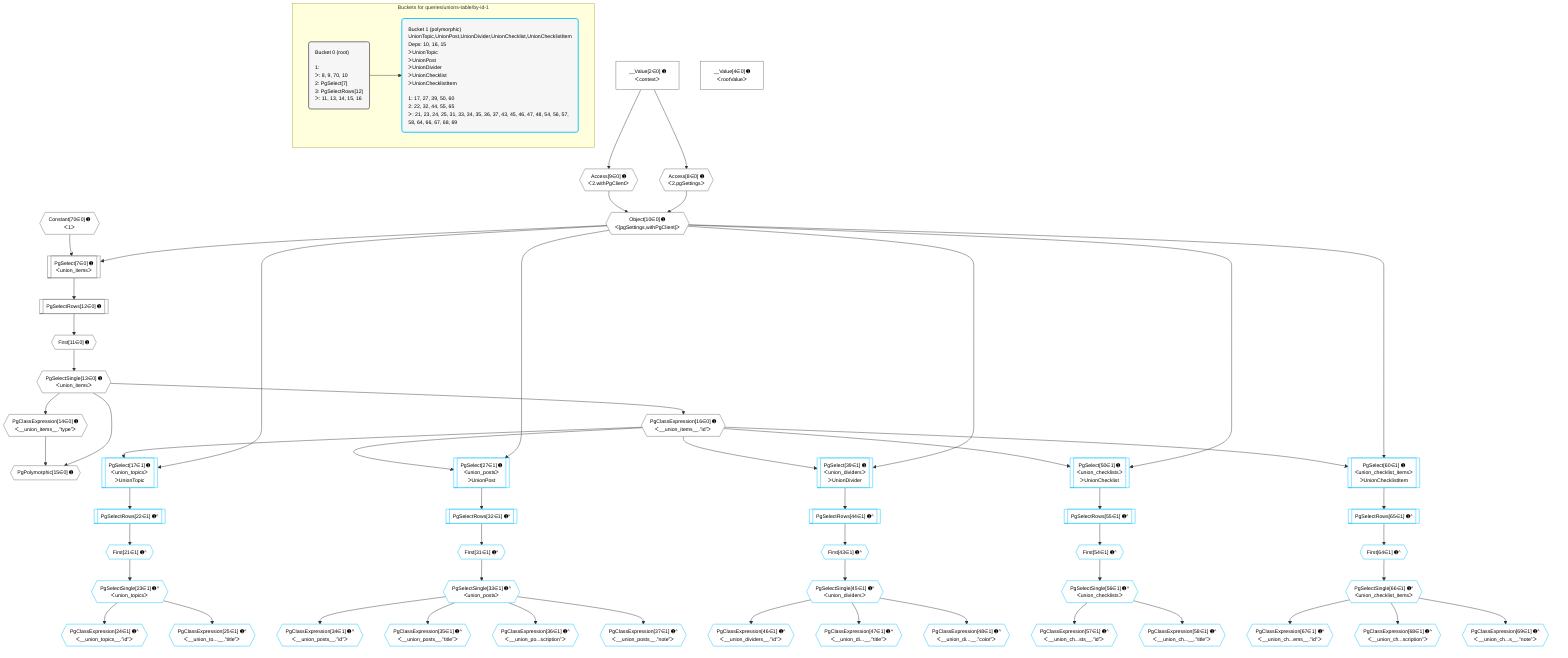 %%{init: {'themeVariables': { 'fontSize': '12px'}}}%%
graph TD
    classDef path fill:#eee,stroke:#000,color:#000
    classDef plan fill:#fff,stroke-width:1px,color:#000
    classDef itemplan fill:#fff,stroke-width:2px,color:#000
    classDef unbatchedplan fill:#dff,stroke-width:1px,color:#000
    classDef sideeffectplan fill:#fcc,stroke-width:2px,color:#000
    classDef bucket fill:#f6f6f6,color:#000,stroke-width:2px,text-align:left


    %% plan dependencies
    PgSelect7[["PgSelect[7∈0] ➊<br />ᐸunion_itemsᐳ"]]:::plan
    Object10{{"Object[10∈0] ➊<br />ᐸ{pgSettings,withPgClient}ᐳ"}}:::plan
    Constant70{{"Constant[70∈0] ➊<br />ᐸ1ᐳ"}}:::plan
    Object10 & Constant70 --> PgSelect7
    Access8{{"Access[8∈0] ➊<br />ᐸ2.pgSettingsᐳ"}}:::plan
    Access9{{"Access[9∈0] ➊<br />ᐸ2.withPgClientᐳ"}}:::plan
    Access8 & Access9 --> Object10
    PgPolymorphic15{{"PgPolymorphic[15∈0] ➊"}}:::plan
    PgSelectSingle13{{"PgSelectSingle[13∈0] ➊<br />ᐸunion_itemsᐳ"}}:::plan
    PgClassExpression14{{"PgClassExpression[14∈0] ➊<br />ᐸ__union_items__.”type”ᐳ"}}:::plan
    PgSelectSingle13 & PgClassExpression14 --> PgPolymorphic15
    __Value2["__Value[2∈0] ➊<br />ᐸcontextᐳ"]:::plan
    __Value2 --> Access8
    __Value2 --> Access9
    First11{{"First[11∈0] ➊"}}:::plan
    PgSelectRows12[["PgSelectRows[12∈0] ➊"]]:::plan
    PgSelectRows12 --> First11
    PgSelect7 --> PgSelectRows12
    First11 --> PgSelectSingle13
    PgSelectSingle13 --> PgClassExpression14
    PgClassExpression16{{"PgClassExpression[16∈0] ➊<br />ᐸ__union_items__.”id”ᐳ"}}:::plan
    PgSelectSingle13 --> PgClassExpression16
    __Value4["__Value[4∈0] ➊<br />ᐸrootValueᐳ"]:::plan
    PgSelect17[["PgSelect[17∈1] ➊<br />ᐸunion_topicsᐳ<br />ᐳUnionTopic"]]:::plan
    Object10 & PgClassExpression16 --> PgSelect17
    PgSelect27[["PgSelect[27∈1] ➊<br />ᐸunion_postsᐳ<br />ᐳUnionPost"]]:::plan
    Object10 & PgClassExpression16 --> PgSelect27
    PgSelect39[["PgSelect[39∈1] ➊<br />ᐸunion_dividersᐳ<br />ᐳUnionDivider"]]:::plan
    Object10 & PgClassExpression16 --> PgSelect39
    PgSelect50[["PgSelect[50∈1] ➊<br />ᐸunion_checklistsᐳ<br />ᐳUnionChecklist"]]:::plan
    Object10 & PgClassExpression16 --> PgSelect50
    PgSelect60[["PgSelect[60∈1] ➊<br />ᐸunion_checklist_itemsᐳ<br />ᐳUnionChecklistItem"]]:::plan
    Object10 & PgClassExpression16 --> PgSelect60
    First21{{"First[21∈1] ➊^"}}:::plan
    PgSelectRows22[["PgSelectRows[22∈1] ➊^"]]:::plan
    PgSelectRows22 --> First21
    PgSelect17 --> PgSelectRows22
    PgSelectSingle23{{"PgSelectSingle[23∈1] ➊^<br />ᐸunion_topicsᐳ"}}:::plan
    First21 --> PgSelectSingle23
    PgClassExpression24{{"PgClassExpression[24∈1] ➊^<br />ᐸ__union_topics__.”id”ᐳ"}}:::plan
    PgSelectSingle23 --> PgClassExpression24
    PgClassExpression25{{"PgClassExpression[25∈1] ➊^<br />ᐸ__union_to...__.”title”ᐳ"}}:::plan
    PgSelectSingle23 --> PgClassExpression25
    First31{{"First[31∈1] ➊^"}}:::plan
    PgSelectRows32[["PgSelectRows[32∈1] ➊^"]]:::plan
    PgSelectRows32 --> First31
    PgSelect27 --> PgSelectRows32
    PgSelectSingle33{{"PgSelectSingle[33∈1] ➊^<br />ᐸunion_postsᐳ"}}:::plan
    First31 --> PgSelectSingle33
    PgClassExpression34{{"PgClassExpression[34∈1] ➊^<br />ᐸ__union_posts__.”id”ᐳ"}}:::plan
    PgSelectSingle33 --> PgClassExpression34
    PgClassExpression35{{"PgClassExpression[35∈1] ➊^<br />ᐸ__union_posts__.”title”ᐳ"}}:::plan
    PgSelectSingle33 --> PgClassExpression35
    PgClassExpression36{{"PgClassExpression[36∈1] ➊^<br />ᐸ__union_po...scription”ᐳ"}}:::plan
    PgSelectSingle33 --> PgClassExpression36
    PgClassExpression37{{"PgClassExpression[37∈1] ➊^<br />ᐸ__union_posts__.”note”ᐳ"}}:::plan
    PgSelectSingle33 --> PgClassExpression37
    First43{{"First[43∈1] ➊^"}}:::plan
    PgSelectRows44[["PgSelectRows[44∈1] ➊^"]]:::plan
    PgSelectRows44 --> First43
    PgSelect39 --> PgSelectRows44
    PgSelectSingle45{{"PgSelectSingle[45∈1] ➊^<br />ᐸunion_dividersᐳ"}}:::plan
    First43 --> PgSelectSingle45
    PgClassExpression46{{"PgClassExpression[46∈1] ➊^<br />ᐸ__union_dividers__.”id”ᐳ"}}:::plan
    PgSelectSingle45 --> PgClassExpression46
    PgClassExpression47{{"PgClassExpression[47∈1] ➊^<br />ᐸ__union_di...__.”title”ᐳ"}}:::plan
    PgSelectSingle45 --> PgClassExpression47
    PgClassExpression48{{"PgClassExpression[48∈1] ➊^<br />ᐸ__union_di...__.”color”ᐳ"}}:::plan
    PgSelectSingle45 --> PgClassExpression48
    First54{{"First[54∈1] ➊^"}}:::plan
    PgSelectRows55[["PgSelectRows[55∈1] ➊^"]]:::plan
    PgSelectRows55 --> First54
    PgSelect50 --> PgSelectRows55
    PgSelectSingle56{{"PgSelectSingle[56∈1] ➊^<br />ᐸunion_checklistsᐳ"}}:::plan
    First54 --> PgSelectSingle56
    PgClassExpression57{{"PgClassExpression[57∈1] ➊^<br />ᐸ__union_ch...sts__.”id”ᐳ"}}:::plan
    PgSelectSingle56 --> PgClassExpression57
    PgClassExpression58{{"PgClassExpression[58∈1] ➊^<br />ᐸ__union_ch...__.”title”ᐳ"}}:::plan
    PgSelectSingle56 --> PgClassExpression58
    First64{{"First[64∈1] ➊^"}}:::plan
    PgSelectRows65[["PgSelectRows[65∈1] ➊^"]]:::plan
    PgSelectRows65 --> First64
    PgSelect60 --> PgSelectRows65
    PgSelectSingle66{{"PgSelectSingle[66∈1] ➊^<br />ᐸunion_checklist_itemsᐳ"}}:::plan
    First64 --> PgSelectSingle66
    PgClassExpression67{{"PgClassExpression[67∈1] ➊^<br />ᐸ__union_ch...ems__.”id”ᐳ"}}:::plan
    PgSelectSingle66 --> PgClassExpression67
    PgClassExpression68{{"PgClassExpression[68∈1] ➊^<br />ᐸ__union_ch...scription”ᐳ"}}:::plan
    PgSelectSingle66 --> PgClassExpression68
    PgClassExpression69{{"PgClassExpression[69∈1] ➊^<br />ᐸ__union_ch...s__.”note”ᐳ"}}:::plan
    PgSelectSingle66 --> PgClassExpression69

    %% define steps

    subgraph "Buckets for queries/unions-table/by-id-1"
    Bucket0("Bucket 0 (root)<br /><br />1: <br />ᐳ: 8, 9, 70, 10<br />2: PgSelect[7]<br />3: PgSelectRows[12]<br />ᐳ: 11, 13, 14, 15, 16"):::bucket
    classDef bucket0 stroke:#696969
    class Bucket0,__Value2,__Value4,PgSelect7,Access8,Access9,Object10,First11,PgSelectRows12,PgSelectSingle13,PgClassExpression14,PgPolymorphic15,PgClassExpression16,Constant70 bucket0
    Bucket1("Bucket 1 (polymorphic)<br />UnionTopic,UnionPost,UnionDivider,UnionChecklist,UnionChecklistItem<br />Deps: 10, 16, 15<br />ᐳUnionTopic<br />ᐳUnionPost<br />ᐳUnionDivider<br />ᐳUnionChecklist<br />ᐳUnionChecklistItem<br /><br />1: 17, 27, 39, 50, 60<br />2: 22, 32, 44, 55, 65<br />ᐳ: 21, 23, 24, 25, 31, 33, 34, 35, 36, 37, 43, 45, 46, 47, 48, 54, 56, 57, 58, 64, 66, 67, 68, 69"):::bucket
    classDef bucket1 stroke:#00bfff
    class Bucket1,PgSelect17,First21,PgSelectRows22,PgSelectSingle23,PgClassExpression24,PgClassExpression25,PgSelect27,First31,PgSelectRows32,PgSelectSingle33,PgClassExpression34,PgClassExpression35,PgClassExpression36,PgClassExpression37,PgSelect39,First43,PgSelectRows44,PgSelectSingle45,PgClassExpression46,PgClassExpression47,PgClassExpression48,PgSelect50,First54,PgSelectRows55,PgSelectSingle56,PgClassExpression57,PgClassExpression58,PgSelect60,First64,PgSelectRows65,PgSelectSingle66,PgClassExpression67,PgClassExpression68,PgClassExpression69 bucket1
    Bucket0 --> Bucket1
    end